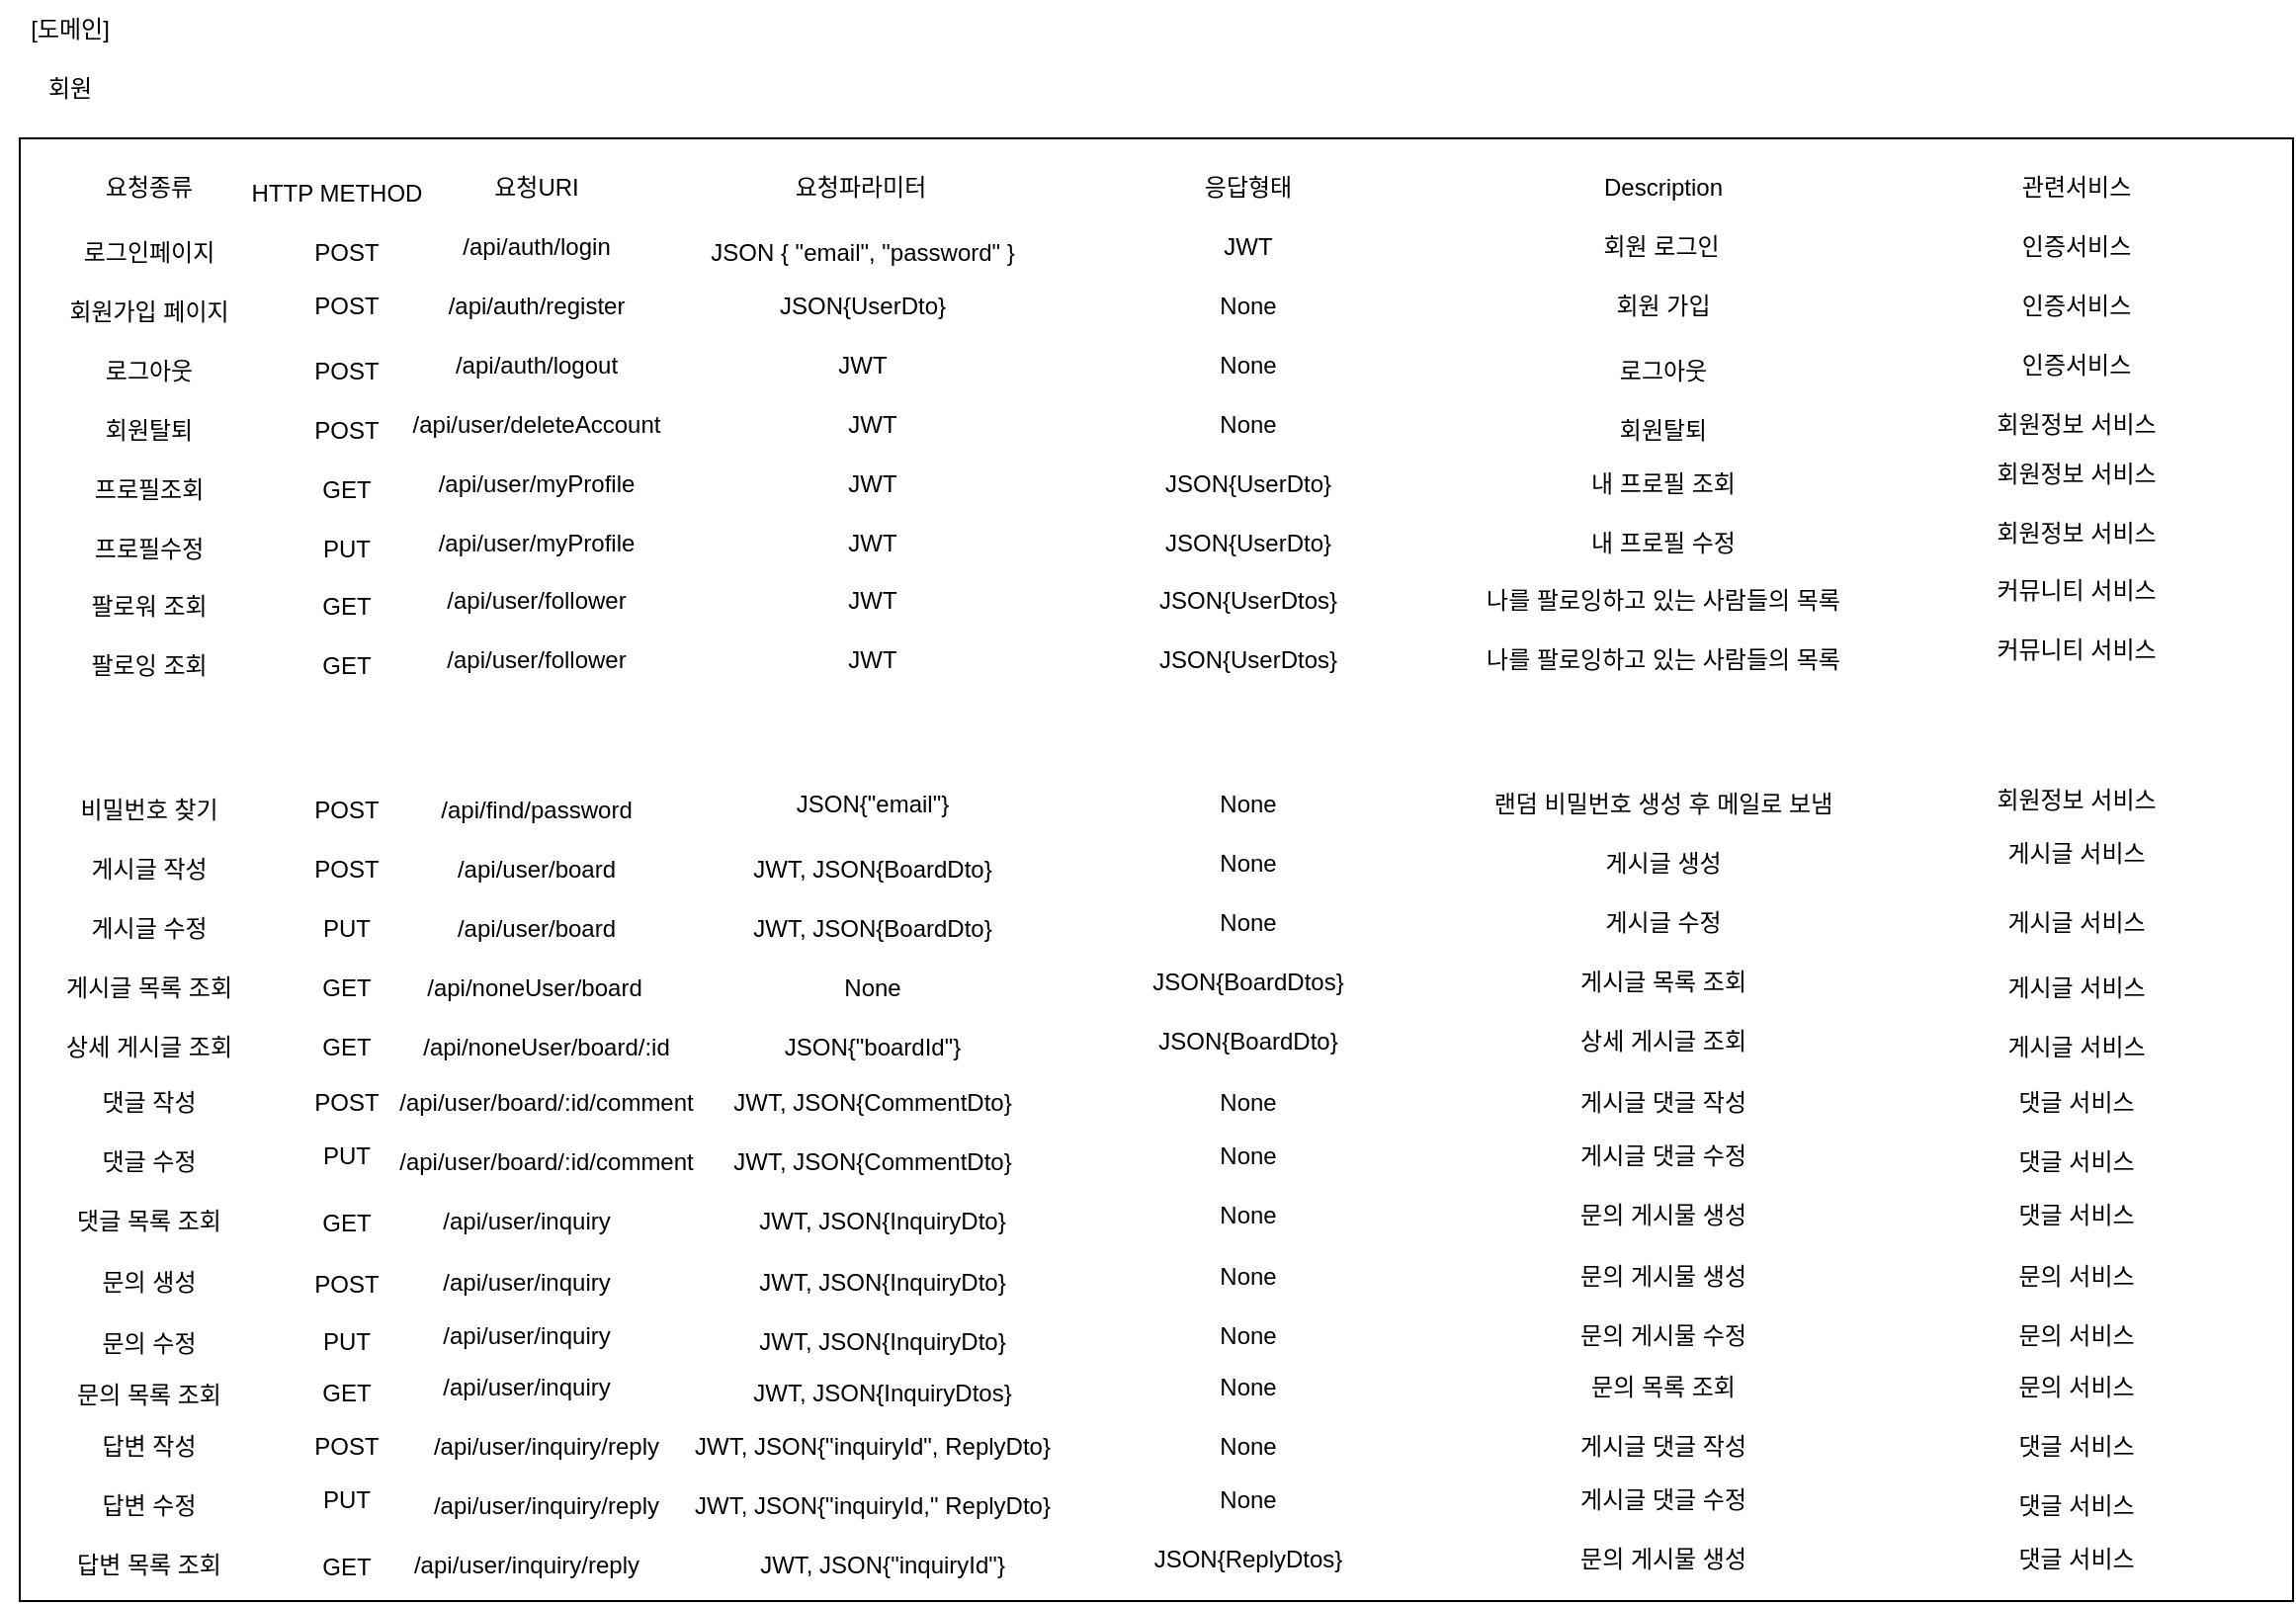 <mxfile version="24.6.4" type="device">
  <diagram name="페이지-1" id="4gEHgnbrqNebaChG7rm6">
    <mxGraphModel dx="1493" dy="843" grid="1" gridSize="10" guides="1" tooltips="1" connect="1" arrows="1" fold="1" page="1" pageScale="1" pageWidth="1600" pageHeight="900" math="0" shadow="0">
      <root>
        <mxCell id="0" />
        <mxCell id="1" parent="0" />
        <mxCell id="mRWL0Bqbvcu_I-rRUW5r-56" value="[도메인]" style="text;html=1;align=center;verticalAlign=middle;resizable=0;points=[];autosize=1;strokeColor=none;fillColor=none;" parent="1" vertex="1">
          <mxGeometry x="40" y="40" width="70" height="30" as="geometry" />
        </mxCell>
        <mxCell id="mRWL0Bqbvcu_I-rRUW5r-57" value="" style="rounded=0;whiteSpace=wrap;html=1;align=left;" parent="1" vertex="1">
          <mxGeometry x="50" y="110" width="1150" height="740" as="geometry" />
        </mxCell>
        <mxCell id="mRWL0Bqbvcu_I-rRUW5r-58" value="회원" style="text;html=1;align=center;verticalAlign=middle;resizable=0;points=[];autosize=1;strokeColor=none;fillColor=none;" parent="1" vertex="1">
          <mxGeometry x="50" y="70" width="50" height="30" as="geometry" />
        </mxCell>
        <mxCell id="mRWL0Bqbvcu_I-rRUW5r-59" value="요청종류" style="text;html=1;align=center;verticalAlign=middle;resizable=0;points=[];autosize=1;strokeColor=none;fillColor=none;" parent="1" vertex="1">
          <mxGeometry x="80" y="120" width="70" height="30" as="geometry" />
        </mxCell>
        <mxCell id="mRWL0Bqbvcu_I-rRUW5r-60" value="관련서비스" style="text;html=1;align=center;verticalAlign=middle;resizable=0;points=[];autosize=1;strokeColor=none;fillColor=none;" parent="1" vertex="1">
          <mxGeometry x="1050" y="120" width="80" height="30" as="geometry" />
        </mxCell>
        <mxCell id="mRWL0Bqbvcu_I-rRUW5r-61" value="요청URI" style="text;html=1;align=center;verticalAlign=middle;resizable=0;points=[];autosize=1;strokeColor=none;fillColor=none;" parent="1" vertex="1">
          <mxGeometry x="276" y="120" width="70" height="30" as="geometry" />
        </mxCell>
        <mxCell id="mRWL0Bqbvcu_I-rRUW5r-62" value="Description" style="text;html=1;align=center;verticalAlign=middle;resizable=0;points=[];autosize=1;strokeColor=none;fillColor=none;" parent="1" vertex="1">
          <mxGeometry x="841" y="120" width="80" height="30" as="geometry" />
        </mxCell>
        <mxCell id="mRWL0Bqbvcu_I-rRUW5r-63" value="요청파라미터" style="text;html=1;align=center;verticalAlign=middle;resizable=0;points=[];autosize=1;strokeColor=none;fillColor=none;" parent="1" vertex="1">
          <mxGeometry x="425" y="120" width="100" height="30" as="geometry" />
        </mxCell>
        <mxCell id="mRWL0Bqbvcu_I-rRUW5r-64" value="응답형태" style="text;html=1;align=center;verticalAlign=middle;resizable=0;points=[];autosize=1;strokeColor=none;fillColor=none;" parent="1" vertex="1">
          <mxGeometry x="636" y="120" width="70" height="30" as="geometry" />
        </mxCell>
        <mxCell id="mRWL0Bqbvcu_I-rRUW5r-65" value="인증서비스" style="text;html=1;align=center;verticalAlign=middle;resizable=0;points=[];autosize=1;strokeColor=none;fillColor=none;" parent="1" vertex="1">
          <mxGeometry x="1050" y="180" width="80" height="30" as="geometry" />
        </mxCell>
        <mxCell id="mRWL0Bqbvcu_I-rRUW5r-66" value="회원가입 페이지" style="text;html=1;align=center;verticalAlign=middle;resizable=0;points=[];autosize=1;strokeColor=none;fillColor=none;" parent="1" vertex="1">
          <mxGeometry x="65" y="183" width="100" height="30" as="geometry" />
        </mxCell>
        <mxCell id="mRWL0Bqbvcu_I-rRUW5r-67" value="/api/auth/register" style="text;html=1;align=center;verticalAlign=middle;resizable=0;points=[];autosize=1;strokeColor=none;fillColor=none;" parent="1" vertex="1">
          <mxGeometry x="256" y="180" width="110" height="30" as="geometry" />
        </mxCell>
        <mxCell id="mRWL0Bqbvcu_I-rRUW5r-68" value="JSON{UserDto}" style="text;html=1;align=center;verticalAlign=middle;resizable=0;points=[];autosize=1;strokeColor=none;fillColor=none;" parent="1" vertex="1">
          <mxGeometry x="421" y="180" width="110" height="30" as="geometry" />
        </mxCell>
        <mxCell id="mRWL0Bqbvcu_I-rRUW5r-69" value="None" style="text;html=1;align=center;verticalAlign=middle;resizable=0;points=[];autosize=1;strokeColor=none;fillColor=none;" parent="1" vertex="1">
          <mxGeometry x="646" y="180" width="50" height="30" as="geometry" />
        </mxCell>
        <mxCell id="mRWL0Bqbvcu_I-rRUW5r-70" value="&lt;div style=&quot;&quot;&gt;회원 가입&lt;/div&gt;" style="text;html=1;align=center;verticalAlign=middle;resizable=0;points=[];autosize=1;strokeColor=none;fillColor=none;" parent="1" vertex="1">
          <mxGeometry x="846" y="180" width="70" height="30" as="geometry" />
        </mxCell>
        <mxCell id="mRWL0Bqbvcu_I-rRUW5r-71" value="/api/auth/logout" style="text;html=1;align=center;verticalAlign=middle;resizable=0;points=[];autosize=1;strokeColor=none;fillColor=none;" parent="1" vertex="1">
          <mxGeometry x="256" y="210" width="110" height="30" as="geometry" />
        </mxCell>
        <mxCell id="mRWL0Bqbvcu_I-rRUW5r-72" value="JWT" style="text;html=1;align=center;verticalAlign=middle;resizable=0;points=[];autosize=1;strokeColor=none;fillColor=none;" parent="1" vertex="1">
          <mxGeometry x="451" y="210" width="50" height="30" as="geometry" />
        </mxCell>
        <mxCell id="mRWL0Bqbvcu_I-rRUW5r-73" value="None" style="text;html=1;align=center;verticalAlign=middle;resizable=0;points=[];autosize=1;strokeColor=none;fillColor=none;" parent="1" vertex="1">
          <mxGeometry x="646" y="210" width="50" height="30" as="geometry" />
        </mxCell>
        <mxCell id="mRWL0Bqbvcu_I-rRUW5r-74" value="로그아웃" style="text;html=1;align=center;verticalAlign=middle;resizable=0;points=[];autosize=1;strokeColor=none;fillColor=none;" parent="1" vertex="1">
          <mxGeometry x="846" y="213" width="70" height="30" as="geometry" />
        </mxCell>
        <mxCell id="mRWL0Bqbvcu_I-rRUW5r-75" value="인증서비스" style="text;html=1;align=center;verticalAlign=middle;resizable=0;points=[];autosize=1;strokeColor=none;fillColor=none;" parent="1" vertex="1">
          <mxGeometry x="1050" y="210" width="80" height="30" as="geometry" />
        </mxCell>
        <mxCell id="mRWL0Bqbvcu_I-rRUW5r-76" value="로그아웃" style="text;html=1;align=center;verticalAlign=middle;resizable=0;points=[];autosize=1;strokeColor=none;fillColor=none;" parent="1" vertex="1">
          <mxGeometry x="80" y="213" width="70" height="30" as="geometry" />
        </mxCell>
        <mxCell id="mRWL0Bqbvcu_I-rRUW5r-77" value="&lt;div style=&quot;text-align: start;&quot;&gt;/api/user/deleteAccount&lt;/div&gt;" style="text;html=1;align=center;verticalAlign=middle;resizable=0;points=[];autosize=1;strokeColor=none;fillColor=none;" parent="1" vertex="1">
          <mxGeometry x="236" y="240" width="150" height="30" as="geometry" />
        </mxCell>
        <mxCell id="mRWL0Bqbvcu_I-rRUW5r-78" value="JWT" style="text;html=1;align=center;verticalAlign=middle;resizable=0;points=[];autosize=1;strokeColor=none;fillColor=none;" parent="1" vertex="1">
          <mxGeometry x="456" y="240" width="50" height="30" as="geometry" />
        </mxCell>
        <mxCell id="mRWL0Bqbvcu_I-rRUW5r-79" value="None" style="text;html=1;align=center;verticalAlign=middle;resizable=0;points=[];autosize=1;strokeColor=none;fillColor=none;" parent="1" vertex="1">
          <mxGeometry x="646" y="240" width="50" height="30" as="geometry" />
        </mxCell>
        <mxCell id="mRWL0Bqbvcu_I-rRUW5r-80" value="회원탈퇴" style="text;html=1;align=center;verticalAlign=middle;resizable=0;points=[];autosize=1;strokeColor=none;fillColor=none;" parent="1" vertex="1">
          <mxGeometry x="846" y="243" width="70" height="30" as="geometry" />
        </mxCell>
        <mxCell id="mRWL0Bqbvcu_I-rRUW5r-81" value="회원정보 서비스" style="text;html=1;align=center;verticalAlign=middle;resizable=0;points=[];autosize=1;strokeColor=none;fillColor=none;" parent="1" vertex="1">
          <mxGeometry x="1040" y="240" width="100" height="30" as="geometry" />
        </mxCell>
        <mxCell id="mRWL0Bqbvcu_I-rRUW5r-82" value="회원탈퇴" style="text;html=1;align=center;verticalAlign=middle;resizable=0;points=[];autosize=1;strokeColor=none;fillColor=none;" parent="1" vertex="1">
          <mxGeometry x="80" y="243" width="70" height="30" as="geometry" />
        </mxCell>
        <mxCell id="mRWL0Bqbvcu_I-rRUW5r-83" value="/api/user/myProfile" style="text;html=1;align=center;verticalAlign=middle;resizable=0;points=[];autosize=1;strokeColor=none;fillColor=none;" parent="1" vertex="1">
          <mxGeometry x="251" y="270" width="120" height="30" as="geometry" />
        </mxCell>
        <mxCell id="mRWL0Bqbvcu_I-rRUW5r-84" value="내 프로필 조회" style="text;html=1;align=center;verticalAlign=middle;resizable=0;points=[];autosize=1;strokeColor=none;fillColor=none;" parent="1" vertex="1">
          <mxGeometry x="836" y="270" width="90" height="30" as="geometry" />
        </mxCell>
        <mxCell id="mRWL0Bqbvcu_I-rRUW5r-85" value="회원정보 서비스" style="text;html=1;align=center;verticalAlign=middle;resizable=0;points=[];autosize=1;strokeColor=none;fillColor=none;" parent="1" vertex="1">
          <mxGeometry x="1040" y="265" width="100" height="30" as="geometry" />
        </mxCell>
        <mxCell id="mRWL0Bqbvcu_I-rRUW5r-86" value="프로필조회" style="text;html=1;align=center;verticalAlign=middle;resizable=0;points=[];autosize=1;strokeColor=none;fillColor=none;" parent="1" vertex="1">
          <mxGeometry x="75" y="273" width="80" height="30" as="geometry" />
        </mxCell>
        <mxCell id="mRWL0Bqbvcu_I-rRUW5r-87" value="내 프로필 수정" style="text;html=1;align=center;verticalAlign=middle;resizable=0;points=[];autosize=1;strokeColor=none;fillColor=none;" parent="1" vertex="1">
          <mxGeometry x="836" y="300" width="90" height="30" as="geometry" />
        </mxCell>
        <mxCell id="mRWL0Bqbvcu_I-rRUW5r-88" value="/api/user/myProfile" style="text;html=1;align=center;verticalAlign=middle;resizable=0;points=[];autosize=1;strokeColor=none;fillColor=none;" parent="1" vertex="1">
          <mxGeometry x="251" y="300" width="120" height="30" as="geometry" />
        </mxCell>
        <mxCell id="mRWL0Bqbvcu_I-rRUW5r-89" value="회원정보 서비스" style="text;html=1;align=center;verticalAlign=middle;resizable=0;points=[];autosize=1;strokeColor=none;fillColor=none;" parent="1" vertex="1">
          <mxGeometry x="1040" y="295" width="100" height="30" as="geometry" />
        </mxCell>
        <mxCell id="mRWL0Bqbvcu_I-rRUW5r-90" value="프로필수정" style="text;html=1;align=center;verticalAlign=middle;resizable=0;points=[];autosize=1;strokeColor=none;fillColor=none;" parent="1" vertex="1">
          <mxGeometry x="75" y="303" width="80" height="30" as="geometry" />
        </mxCell>
        <mxCell id="mRWL0Bqbvcu_I-rRUW5r-91" value="랜덤 비밀번호 생성 후 메일로 보냄" style="text;html=1;align=center;verticalAlign=middle;resizable=0;points=[];autosize=1;strokeColor=none;fillColor=none;" parent="1" vertex="1">
          <mxGeometry x="786" y="432" width="190" height="30" as="geometry" />
        </mxCell>
        <mxCell id="mRWL0Bqbvcu_I-rRUW5r-92" value="/api/find/password" style="text;html=1;align=center;verticalAlign=middle;resizable=0;points=[];autosize=1;strokeColor=none;fillColor=none;" parent="1" vertex="1">
          <mxGeometry x="251" y="435" width="120" height="30" as="geometry" />
        </mxCell>
        <mxCell id="mRWL0Bqbvcu_I-rRUW5r-93" value="JSON{&quot;email&quot;}" style="text;html=1;align=center;verticalAlign=middle;resizable=0;points=[];autosize=1;strokeColor=none;fillColor=none;" parent="1" vertex="1">
          <mxGeometry x="431" y="432" width="100" height="30" as="geometry" />
        </mxCell>
        <mxCell id="mRWL0Bqbvcu_I-rRUW5r-94" value="회원정보 서비스" style="text;html=1;align=center;verticalAlign=middle;resizable=0;points=[];autosize=1;strokeColor=none;fillColor=none;" parent="1" vertex="1">
          <mxGeometry x="1040" y="430" width="100" height="30" as="geometry" />
        </mxCell>
        <mxCell id="mRWL0Bqbvcu_I-rRUW5r-95" value="비밀번호 찾기" style="text;html=1;align=center;verticalAlign=middle;resizable=0;points=[];autosize=1;strokeColor=none;fillColor=none;" parent="1" vertex="1">
          <mxGeometry x="70" y="435" width="90" height="30" as="geometry" />
        </mxCell>
        <mxCell id="mRWL0Bqbvcu_I-rRUW5r-96" value="JSON{UserDto}" style="text;html=1;align=center;verticalAlign=middle;resizable=0;points=[];autosize=1;strokeColor=none;fillColor=none;" parent="1" vertex="1">
          <mxGeometry x="616" y="300" width="110" height="30" as="geometry" />
        </mxCell>
        <mxCell id="mRWL0Bqbvcu_I-rRUW5r-97" value="게시글 생성" style="text;html=1;align=center;verticalAlign=middle;resizable=0;points=[];autosize=1;strokeColor=none;fillColor=none;" parent="1" vertex="1">
          <mxGeometry x="841" y="462" width="80" height="30" as="geometry" />
        </mxCell>
        <mxCell id="mRWL0Bqbvcu_I-rRUW5r-98" value="/api/user/board" style="text;html=1;align=center;verticalAlign=middle;resizable=0;points=[];autosize=1;strokeColor=none;fillColor=none;" parent="1" vertex="1">
          <mxGeometry x="261" y="465" width="100" height="30" as="geometry" />
        </mxCell>
        <mxCell id="mRWL0Bqbvcu_I-rRUW5r-99" value="JWT, JSON{BoardDto}" style="text;html=1;align=center;verticalAlign=middle;resizable=0;points=[];autosize=1;strokeColor=none;fillColor=none;" parent="1" vertex="1">
          <mxGeometry x="411" y="465" width="140" height="30" as="geometry" />
        </mxCell>
        <mxCell id="mRWL0Bqbvcu_I-rRUW5r-100" value="게시글 서비스" style="text;html=1;align=center;verticalAlign=middle;resizable=0;points=[];autosize=1;strokeColor=none;fillColor=none;" parent="1" vertex="1">
          <mxGeometry x="1045" y="457" width="90" height="30" as="geometry" />
        </mxCell>
        <mxCell id="mRWL0Bqbvcu_I-rRUW5r-101" value="게시글 작성" style="text;html=1;align=center;verticalAlign=middle;resizable=0;points=[];autosize=1;strokeColor=none;fillColor=none;" parent="1" vertex="1">
          <mxGeometry x="75" y="465" width="80" height="30" as="geometry" />
        </mxCell>
        <mxCell id="mRWL0Bqbvcu_I-rRUW5r-102" value="JWT" style="text;html=1;align=center;verticalAlign=middle;resizable=0;points=[];autosize=1;strokeColor=none;fillColor=none;" parent="1" vertex="1">
          <mxGeometry x="456" y="270" width="50" height="30" as="geometry" />
        </mxCell>
        <mxCell id="mRWL0Bqbvcu_I-rRUW5r-103" value="JWT" style="text;html=1;align=center;verticalAlign=middle;resizable=0;points=[];autosize=1;strokeColor=none;fillColor=none;" parent="1" vertex="1">
          <mxGeometry x="456" y="300" width="50" height="30" as="geometry" />
        </mxCell>
        <mxCell id="mRWL0Bqbvcu_I-rRUW5r-104" value="게시글 수정" style="text;html=1;align=center;verticalAlign=middle;resizable=0;points=[];autosize=1;strokeColor=none;fillColor=none;" parent="1" vertex="1">
          <mxGeometry x="841" y="492" width="80" height="30" as="geometry" />
        </mxCell>
        <mxCell id="mRWL0Bqbvcu_I-rRUW5r-105" value="/api/user/board" style="text;html=1;align=center;verticalAlign=middle;resizable=0;points=[];autosize=1;strokeColor=none;fillColor=none;" parent="1" vertex="1">
          <mxGeometry x="261" y="495" width="100" height="30" as="geometry" />
        </mxCell>
        <mxCell id="mRWL0Bqbvcu_I-rRUW5r-106" value="JWT, JSON{BoardDto}" style="text;html=1;align=center;verticalAlign=middle;resizable=0;points=[];autosize=1;strokeColor=none;fillColor=none;" parent="1" vertex="1">
          <mxGeometry x="411" y="495" width="140" height="30" as="geometry" />
        </mxCell>
        <mxCell id="mRWL0Bqbvcu_I-rRUW5r-107" value="게시글 서비스" style="text;html=1;align=center;verticalAlign=middle;resizable=0;points=[];autosize=1;strokeColor=none;fillColor=none;" parent="1" vertex="1">
          <mxGeometry x="1045" y="492" width="90" height="30" as="geometry" />
        </mxCell>
        <mxCell id="mRWL0Bqbvcu_I-rRUW5r-108" value="None" style="text;html=1;align=center;verticalAlign=middle;resizable=0;points=[];autosize=1;strokeColor=none;fillColor=none;" parent="1" vertex="1">
          <mxGeometry x="646" y="492" width="50" height="30" as="geometry" />
        </mxCell>
        <mxCell id="mRWL0Bqbvcu_I-rRUW5r-109" value="게시글 목록 조회" style="text;html=1;align=center;verticalAlign=middle;resizable=0;points=[];autosize=1;strokeColor=none;fillColor=none;" parent="1" vertex="1">
          <mxGeometry x="831" y="522" width="100" height="30" as="geometry" />
        </mxCell>
        <mxCell id="mRWL0Bqbvcu_I-rRUW5r-110" value="/api/noneUser/board" style="text;html=1;align=center;verticalAlign=middle;resizable=0;points=[];autosize=1;strokeColor=none;fillColor=none;" parent="1" vertex="1">
          <mxGeometry x="245" y="525" width="130" height="30" as="geometry" />
        </mxCell>
        <mxCell id="mRWL0Bqbvcu_I-rRUW5r-111" value="None" style="text;html=1;align=center;verticalAlign=middle;resizable=0;points=[];autosize=1;strokeColor=none;fillColor=none;" parent="1" vertex="1">
          <mxGeometry x="456" y="525" width="50" height="30" as="geometry" />
        </mxCell>
        <mxCell id="mRWL0Bqbvcu_I-rRUW5r-112" value="게시글 서비스" style="text;html=1;align=center;verticalAlign=middle;resizable=0;points=[];autosize=1;strokeColor=none;fillColor=none;" parent="1" vertex="1">
          <mxGeometry x="1045" y="525" width="90" height="30" as="geometry" />
        </mxCell>
        <mxCell id="mRWL0Bqbvcu_I-rRUW5r-113" value="게시글 목록 조회" style="text;html=1;align=center;verticalAlign=middle;resizable=0;points=[];autosize=1;strokeColor=none;fillColor=none;" parent="1" vertex="1">
          <mxGeometry x="65" y="525" width="100" height="30" as="geometry" />
        </mxCell>
        <mxCell id="mRWL0Bqbvcu_I-rRUW5r-114" value="JSON{BoardDtos}" style="text;html=1;align=center;verticalAlign=middle;resizable=0;points=[];autosize=1;strokeColor=none;fillColor=none;" parent="1" vertex="1">
          <mxGeometry x="611" y="522" width="120" height="30" as="geometry" />
        </mxCell>
        <mxCell id="mRWL0Bqbvcu_I-rRUW5r-115" value="게시글 수정" style="text;html=1;align=center;verticalAlign=middle;resizable=0;points=[];autosize=1;strokeColor=none;fillColor=none;" parent="1" vertex="1">
          <mxGeometry x="75" y="495" width="80" height="30" as="geometry" />
        </mxCell>
        <mxCell id="mRWL0Bqbvcu_I-rRUW5r-116" value="상세 게시글 조회" style="text;html=1;align=center;verticalAlign=middle;resizable=0;points=[];autosize=1;strokeColor=none;fillColor=none;" parent="1" vertex="1">
          <mxGeometry x="831" y="552" width="100" height="30" as="geometry" />
        </mxCell>
        <mxCell id="mRWL0Bqbvcu_I-rRUW5r-117" value="/api/noneUser/board/:id" style="text;html=1;align=center;verticalAlign=middle;resizable=0;points=[];autosize=1;strokeColor=none;fillColor=none;" parent="1" vertex="1">
          <mxGeometry x="241" y="555" width="150" height="30" as="geometry" />
        </mxCell>
        <mxCell id="mRWL0Bqbvcu_I-rRUW5r-118" value="JSON{&quot;boardId&quot;}" style="text;html=1;align=center;verticalAlign=middle;resizable=0;points=[];autosize=1;strokeColor=none;fillColor=none;" parent="1" vertex="1">
          <mxGeometry x="426" y="555" width="110" height="30" as="geometry" />
        </mxCell>
        <mxCell id="mRWL0Bqbvcu_I-rRUW5r-119" value="게시글 서비스" style="text;html=1;align=center;verticalAlign=middle;resizable=0;points=[];autosize=1;strokeColor=none;fillColor=none;" parent="1" vertex="1">
          <mxGeometry x="1045" y="555" width="90" height="30" as="geometry" />
        </mxCell>
        <mxCell id="mRWL0Bqbvcu_I-rRUW5r-120" value="상세 게시글 조회" style="text;html=1;align=center;verticalAlign=middle;resizable=0;points=[];autosize=1;strokeColor=none;fillColor=none;" parent="1" vertex="1">
          <mxGeometry x="65" y="555" width="100" height="30" as="geometry" />
        </mxCell>
        <mxCell id="mRWL0Bqbvcu_I-rRUW5r-121" value="JSON{BoardDto}" style="text;html=1;align=center;verticalAlign=middle;resizable=0;points=[];autosize=1;strokeColor=none;fillColor=none;" parent="1" vertex="1">
          <mxGeometry x="616" y="552" width="110" height="30" as="geometry" />
        </mxCell>
        <mxCell id="mRWL0Bqbvcu_I-rRUW5r-124" value="문의 게시물 생성" style="text;html=1;align=center;verticalAlign=middle;resizable=0;points=[];autosize=1;strokeColor=none;fillColor=none;" parent="1" vertex="1">
          <mxGeometry x="831" y="671" width="100" height="30" as="geometry" />
        </mxCell>
        <mxCell id="mRWL0Bqbvcu_I-rRUW5r-125" value="/api/user/inquiry" style="text;html=1;align=center;verticalAlign=middle;resizable=0;points=[];autosize=1;strokeColor=none;fillColor=none;" parent="1" vertex="1">
          <mxGeometry x="251" y="674" width="110" height="30" as="geometry" />
        </mxCell>
        <mxCell id="mRWL0Bqbvcu_I-rRUW5r-126" value="문의 서비스" style="text;html=1;align=center;verticalAlign=middle;resizable=0;points=[];autosize=1;strokeColor=none;fillColor=none;" parent="1" vertex="1">
          <mxGeometry x="1050" y="671" width="80" height="30" as="geometry" />
        </mxCell>
        <mxCell id="mRWL0Bqbvcu_I-rRUW5r-127" value="문의 생성" style="text;html=1;align=center;verticalAlign=middle;resizable=0;points=[];autosize=1;strokeColor=none;fillColor=none;" parent="1" vertex="1">
          <mxGeometry x="80" y="674" width="70" height="30" as="geometry" />
        </mxCell>
        <mxCell id="mRWL0Bqbvcu_I-rRUW5r-128" value="None" style="text;html=1;align=center;verticalAlign=middle;resizable=0;points=[];autosize=1;strokeColor=none;fillColor=none;" parent="1" vertex="1">
          <mxGeometry x="646" y="671" width="50" height="30" as="geometry" />
        </mxCell>
        <mxCell id="mRWL0Bqbvcu_I-rRUW5r-129" value="문의 게시물 수정" style="text;html=1;align=center;verticalAlign=middle;resizable=0;points=[];autosize=1;strokeColor=none;fillColor=none;" parent="1" vertex="1">
          <mxGeometry x="831" y="701" width="100" height="30" as="geometry" />
        </mxCell>
        <mxCell id="mRWL0Bqbvcu_I-rRUW5r-130" value="/api/user/inquiry" style="text;html=1;align=center;verticalAlign=middle;resizable=0;points=[];autosize=1;strokeColor=none;fillColor=none;" parent="1" vertex="1">
          <mxGeometry x="251" y="701" width="110" height="30" as="geometry" />
        </mxCell>
        <mxCell id="mRWL0Bqbvcu_I-rRUW5r-131" value="문의 서비스" style="text;html=1;align=center;verticalAlign=middle;resizable=0;points=[];autosize=1;strokeColor=none;fillColor=none;glass=1;" parent="1" vertex="1">
          <mxGeometry x="1050" y="701" width="80" height="30" as="geometry" />
        </mxCell>
        <mxCell id="mRWL0Bqbvcu_I-rRUW5r-132" value="문의 수정" style="text;html=1;align=center;verticalAlign=middle;resizable=0;points=[];autosize=1;strokeColor=none;fillColor=none;" parent="1" vertex="1">
          <mxGeometry x="80" y="705" width="70" height="30" as="geometry" />
        </mxCell>
        <mxCell id="mRWL0Bqbvcu_I-rRUW5r-133" value="None" style="text;html=1;align=center;verticalAlign=middle;resizable=0;points=[];autosize=1;strokeColor=none;fillColor=none;" parent="1" vertex="1">
          <mxGeometry x="646" y="701" width="50" height="30" as="geometry" />
        </mxCell>
        <mxCell id="mRWL0Bqbvcu_I-rRUW5r-143" value="JWT, JSON{InquiryDto}" style="text;html=1;align=center;verticalAlign=middle;resizable=0;points=[];autosize=1;strokeColor=none;fillColor=none;" parent="1" vertex="1">
          <mxGeometry x="411" y="674" width="150" height="30" as="geometry" />
        </mxCell>
        <mxCell id="mRWL0Bqbvcu_I-rRUW5r-144" value="JWT, JSON{InquiryDto}" style="text;html=1;align=center;verticalAlign=middle;resizable=0;points=[];autosize=1;strokeColor=none;fillColor=none;" parent="1" vertex="1">
          <mxGeometry x="411" y="704" width="150" height="30" as="geometry" />
        </mxCell>
        <mxCell id="mRWL0Bqbvcu_I-rRUW5r-222" value="&lt;span style=&quot;background-color: initial;&quot;&gt;None&lt;/span&gt;" style="text;html=1;align=center;verticalAlign=middle;resizable=0;points=[];autosize=1;strokeColor=none;fillColor=none;" parent="1" vertex="1">
          <mxGeometry x="646" y="432" width="50" height="30" as="geometry" />
        </mxCell>
        <mxCell id="mRWL0Bqbvcu_I-rRUW5r-223" value="None" style="text;html=1;align=center;verticalAlign=middle;resizable=0;points=[];autosize=1;strokeColor=none;fillColor=none;" parent="1" vertex="1">
          <mxGeometry x="646" y="462" width="50" height="30" as="geometry" />
        </mxCell>
        <mxCell id="mRWL0Bqbvcu_I-rRUW5r-242" value="JSON{UserDto}" style="text;html=1;align=center;verticalAlign=middle;resizable=0;points=[];autosize=1;strokeColor=none;fillColor=none;" parent="1" vertex="1">
          <mxGeometry x="616" y="270" width="110" height="30" as="geometry" />
        </mxCell>
        <mxCell id="mRWL0Bqbvcu_I-rRUW5r-243" value="로그인페이지" style="text;html=1;align=center;verticalAlign=middle;resizable=0;points=[];autosize=1;strokeColor=none;fillColor=none;" parent="1" vertex="1">
          <mxGeometry x="65" y="153" width="100" height="30" as="geometry" />
        </mxCell>
        <mxCell id="mRWL0Bqbvcu_I-rRUW5r-244" value="/api/auth/login" style="text;html=1;align=center;verticalAlign=middle;resizable=0;points=[];autosize=1;strokeColor=none;fillColor=none;" parent="1" vertex="1">
          <mxGeometry x="261" y="150" width="100" height="30" as="geometry" />
        </mxCell>
        <mxCell id="mRWL0Bqbvcu_I-rRUW5r-245" value="JSON { &quot;email&quot;, &quot;password&quot; }" style="text;html=1;align=center;verticalAlign=middle;resizable=0;points=[];autosize=1;strokeColor=none;fillColor=none;" parent="1" vertex="1">
          <mxGeometry x="386" y="153" width="180" height="30" as="geometry" />
        </mxCell>
        <mxCell id="mRWL0Bqbvcu_I-rRUW5r-246" value="JWT" style="text;html=1;align=center;verticalAlign=middle;resizable=0;points=[];autosize=1;strokeColor=none;fillColor=none;" parent="1" vertex="1">
          <mxGeometry x="646" y="150" width="50" height="30" as="geometry" />
        </mxCell>
        <mxCell id="mRWL0Bqbvcu_I-rRUW5r-247" value="회원 로그인" style="text;html=1;align=center;verticalAlign=middle;resizable=0;points=[];autosize=1;strokeColor=none;fillColor=none;" parent="1" vertex="1">
          <mxGeometry x="840" y="150" width="80" height="30" as="geometry" />
        </mxCell>
        <mxCell id="mRWL0Bqbvcu_I-rRUW5r-248" value="인증서비스" style="text;html=1;align=center;verticalAlign=middle;resizable=0;points=[];autosize=1;strokeColor=none;fillColor=none;" parent="1" vertex="1">
          <mxGeometry x="1050" y="150" width="80" height="30" as="geometry" />
        </mxCell>
        <mxCell id="dZYlwQeeD8JfPDn3CNtt-1" value="HTTP METHOD" style="text;html=1;align=center;verticalAlign=middle;resizable=0;points=[];autosize=1;strokeColor=none;fillColor=none;" parent="1" vertex="1">
          <mxGeometry x="155" y="123" width="110" height="30" as="geometry" />
        </mxCell>
        <mxCell id="dZYlwQeeD8JfPDn3CNtt-2" value="POST" style="text;html=1;align=center;verticalAlign=middle;resizable=0;points=[];autosize=1;strokeColor=none;fillColor=none;" parent="1" vertex="1">
          <mxGeometry x="185" y="153" width="60" height="30" as="geometry" />
        </mxCell>
        <mxCell id="dZYlwQeeD8JfPDn3CNtt-3" value="POST" style="text;html=1;align=center;verticalAlign=middle;resizable=0;points=[];autosize=1;strokeColor=none;fillColor=none;" parent="1" vertex="1">
          <mxGeometry x="185" y="180" width="60" height="30" as="geometry" />
        </mxCell>
        <mxCell id="dZYlwQeeD8JfPDn3CNtt-4" value="POST" style="text;html=1;align=center;verticalAlign=middle;resizable=0;points=[];autosize=1;strokeColor=none;fillColor=none;" parent="1" vertex="1">
          <mxGeometry x="185" y="213" width="60" height="30" as="geometry" />
        </mxCell>
        <mxCell id="dZYlwQeeD8JfPDn3CNtt-5" value="POST" style="text;html=1;align=center;verticalAlign=middle;resizable=0;points=[];autosize=1;strokeColor=none;fillColor=none;" parent="1" vertex="1">
          <mxGeometry x="185" y="243" width="60" height="30" as="geometry" />
        </mxCell>
        <mxCell id="dZYlwQeeD8JfPDn3CNtt-6" value="GET" style="text;html=1;align=center;verticalAlign=middle;resizable=0;points=[];autosize=1;strokeColor=none;fillColor=none;" parent="1" vertex="1">
          <mxGeometry x="190" y="273" width="50" height="30" as="geometry" />
        </mxCell>
        <mxCell id="dZYlwQeeD8JfPDn3CNtt-7" value="PUT" style="text;html=1;align=center;verticalAlign=middle;resizable=0;points=[];autosize=1;strokeColor=none;fillColor=none;" parent="1" vertex="1">
          <mxGeometry x="190" y="303" width="50" height="30" as="geometry" />
        </mxCell>
        <mxCell id="dZYlwQeeD8JfPDn3CNtt-8" value="POST" style="text;html=1;align=center;verticalAlign=middle;resizable=0;points=[];autosize=1;strokeColor=none;fillColor=none;" parent="1" vertex="1">
          <mxGeometry x="185" y="435" width="60" height="30" as="geometry" />
        </mxCell>
        <mxCell id="dZYlwQeeD8JfPDn3CNtt-9" value="POST" style="text;html=1;align=center;verticalAlign=middle;resizable=0;points=[];autosize=1;strokeColor=none;fillColor=none;" parent="1" vertex="1">
          <mxGeometry x="185" y="465" width="60" height="30" as="geometry" />
        </mxCell>
        <mxCell id="dZYlwQeeD8JfPDn3CNtt-10" value="PUT" style="text;html=1;align=center;verticalAlign=middle;resizable=0;points=[];autosize=1;strokeColor=none;fillColor=none;" parent="1" vertex="1">
          <mxGeometry x="190" y="495" width="50" height="30" as="geometry" />
        </mxCell>
        <mxCell id="dZYlwQeeD8JfPDn3CNtt-11" value="GET" style="text;html=1;align=center;verticalAlign=middle;resizable=0;points=[];autosize=1;strokeColor=none;fillColor=none;" parent="1" vertex="1">
          <mxGeometry x="190" y="525" width="50" height="30" as="geometry" />
        </mxCell>
        <mxCell id="dZYlwQeeD8JfPDn3CNtt-12" value="GET" style="text;html=1;align=center;verticalAlign=middle;resizable=0;points=[];autosize=1;strokeColor=none;fillColor=none;" parent="1" vertex="1">
          <mxGeometry x="190" y="555" width="50" height="30" as="geometry" />
        </mxCell>
        <mxCell id="dZYlwQeeD8JfPDn3CNtt-13" value="게시글 댓글 작성" style="text;html=1;align=center;verticalAlign=middle;resizable=0;points=[];autosize=1;strokeColor=none;fillColor=none;" parent="1" vertex="1">
          <mxGeometry x="831" y="583" width="100" height="30" as="geometry" />
        </mxCell>
        <mxCell id="dZYlwQeeD8JfPDn3CNtt-14" value="/api/user/board/:id/comment" style="text;html=1;align=center;verticalAlign=middle;resizable=0;points=[];autosize=1;strokeColor=none;fillColor=none;" parent="1" vertex="1">
          <mxGeometry x="231" y="583" width="170" height="30" as="geometry" />
        </mxCell>
        <mxCell id="dZYlwQeeD8JfPDn3CNtt-15" value="JWT, JSON{CommentDto}" style="text;html=1;align=center;verticalAlign=middle;resizable=0;points=[];autosize=1;strokeColor=none;fillColor=none;" parent="1" vertex="1">
          <mxGeometry x="401" y="583" width="160" height="30" as="geometry" />
        </mxCell>
        <mxCell id="dZYlwQeeD8JfPDn3CNtt-16" value="댓글 서비스" style="text;html=1;align=center;verticalAlign=middle;resizable=0;points=[];autosize=1;strokeColor=none;fillColor=none;" parent="1" vertex="1">
          <mxGeometry x="1050" y="583" width="80" height="30" as="geometry" />
        </mxCell>
        <mxCell id="dZYlwQeeD8JfPDn3CNtt-17" value="댓글 작성" style="text;html=1;align=center;verticalAlign=middle;resizable=0;points=[];autosize=1;strokeColor=none;fillColor=none;" parent="1" vertex="1">
          <mxGeometry x="80" y="583" width="70" height="30" as="geometry" />
        </mxCell>
        <mxCell id="dZYlwQeeD8JfPDn3CNtt-18" value="None" style="text;html=1;align=center;verticalAlign=middle;resizable=0;points=[];autosize=1;strokeColor=none;fillColor=none;" parent="1" vertex="1">
          <mxGeometry x="646" y="583" width="50" height="30" as="geometry" />
        </mxCell>
        <mxCell id="dZYlwQeeD8JfPDn3CNtt-19" value="POST" style="text;html=1;align=center;verticalAlign=middle;resizable=0;points=[];autosize=1;strokeColor=none;fillColor=none;" parent="1" vertex="1">
          <mxGeometry x="185" y="583" width="60" height="30" as="geometry" />
        </mxCell>
        <mxCell id="dZYlwQeeD8JfPDn3CNtt-20" value="게시글 댓글 수정" style="text;html=1;align=center;verticalAlign=middle;resizable=0;points=[];autosize=1;strokeColor=none;fillColor=none;" parent="1" vertex="1">
          <mxGeometry x="831" y="610" width="100" height="30" as="geometry" />
        </mxCell>
        <mxCell id="dZYlwQeeD8JfPDn3CNtt-21" value="/api/user/board/:id/comment" style="text;html=1;align=center;verticalAlign=middle;resizable=0;points=[];autosize=1;strokeColor=none;fillColor=none;" parent="1" vertex="1">
          <mxGeometry x="231" y="613" width="170" height="30" as="geometry" />
        </mxCell>
        <mxCell id="dZYlwQeeD8JfPDn3CNtt-22" value="JWT, JSON{CommentDto}" style="text;html=1;align=center;verticalAlign=middle;resizable=0;points=[];autosize=1;strokeColor=none;fillColor=none;" parent="1" vertex="1">
          <mxGeometry x="401" y="613" width="160" height="30" as="geometry" />
        </mxCell>
        <mxCell id="dZYlwQeeD8JfPDn3CNtt-23" value="댓글 서비스" style="text;html=1;align=center;verticalAlign=middle;resizable=0;points=[];autosize=1;strokeColor=none;fillColor=none;" parent="1" vertex="1">
          <mxGeometry x="1050" y="613" width="80" height="30" as="geometry" />
        </mxCell>
        <mxCell id="dZYlwQeeD8JfPDn3CNtt-24" value="댓글 수정" style="text;html=1;align=center;verticalAlign=middle;resizable=0;points=[];autosize=1;strokeColor=none;fillColor=none;" parent="1" vertex="1">
          <mxGeometry x="80" y="613" width="70" height="30" as="geometry" />
        </mxCell>
        <mxCell id="dZYlwQeeD8JfPDn3CNtt-25" value="None" style="text;html=1;align=center;verticalAlign=middle;resizable=0;points=[];autosize=1;strokeColor=none;fillColor=none;" parent="1" vertex="1">
          <mxGeometry x="646" y="610" width="50" height="30" as="geometry" />
        </mxCell>
        <mxCell id="dZYlwQeeD8JfPDn3CNtt-26" value="PUT" style="text;html=1;align=center;verticalAlign=middle;resizable=0;points=[];autosize=1;strokeColor=none;fillColor=none;" parent="1" vertex="1">
          <mxGeometry x="190" y="610" width="50" height="30" as="geometry" />
        </mxCell>
        <mxCell id="dZYlwQeeD8JfPDn3CNtt-27" value="POST" style="text;html=1;align=center;verticalAlign=middle;resizable=0;points=[];autosize=1;strokeColor=none;fillColor=none;" parent="1" vertex="1">
          <mxGeometry x="185" y="675" width="60" height="30" as="geometry" />
        </mxCell>
        <mxCell id="dZYlwQeeD8JfPDn3CNtt-28" value="PUT" style="text;html=1;align=center;verticalAlign=middle;resizable=0;points=[];autosize=1;strokeColor=none;fillColor=none;" parent="1" vertex="1">
          <mxGeometry x="190" y="704" width="50" height="30" as="geometry" />
        </mxCell>
        <mxCell id="QurQdiZezFDKq5seHehC-1" value="나를 팔로잉하고 있는 사람들의 목록" style="text;html=1;align=center;verticalAlign=middle;resizable=0;points=[];autosize=1;strokeColor=none;fillColor=none;" parent="1" vertex="1">
          <mxGeometry x="786" y="329" width="190" height="30" as="geometry" />
        </mxCell>
        <mxCell id="QurQdiZezFDKq5seHehC-2" value="/api/user/follower" style="text;html=1;align=center;verticalAlign=middle;resizable=0;points=[];autosize=1;strokeColor=none;fillColor=none;" parent="1" vertex="1">
          <mxGeometry x="256" y="329" width="110" height="30" as="geometry" />
        </mxCell>
        <mxCell id="QurQdiZezFDKq5seHehC-3" value="커뮤니티 서비스" style="text;html=1;align=center;verticalAlign=middle;resizable=0;points=[];autosize=1;strokeColor=none;fillColor=none;" parent="1" vertex="1">
          <mxGeometry x="1040" y="324" width="100" height="30" as="geometry" />
        </mxCell>
        <mxCell id="QurQdiZezFDKq5seHehC-4" value="팔로워 조회" style="text;html=1;align=center;verticalAlign=middle;resizable=0;points=[];autosize=1;strokeColor=none;fillColor=none;" parent="1" vertex="1">
          <mxGeometry x="75" y="332" width="80" height="30" as="geometry" />
        </mxCell>
        <mxCell id="QurQdiZezFDKq5seHehC-5" value="JSON{UserDtos}" style="text;html=1;align=center;verticalAlign=middle;resizable=0;points=[];autosize=1;strokeColor=none;fillColor=none;" parent="1" vertex="1">
          <mxGeometry x="616" y="329" width="110" height="30" as="geometry" />
        </mxCell>
        <mxCell id="QurQdiZezFDKq5seHehC-6" value="JWT" style="text;html=1;align=center;verticalAlign=middle;resizable=0;points=[];autosize=1;strokeColor=none;fillColor=none;" parent="1" vertex="1">
          <mxGeometry x="456" y="329" width="50" height="30" as="geometry" />
        </mxCell>
        <mxCell id="QurQdiZezFDKq5seHehC-7" value="GET" style="text;html=1;align=center;verticalAlign=middle;resizable=0;points=[];autosize=1;strokeColor=none;fillColor=none;" parent="1" vertex="1">
          <mxGeometry x="190" y="332" width="50" height="30" as="geometry" />
        </mxCell>
        <mxCell id="QurQdiZezFDKq5seHehC-8" value="나를 팔로잉하고 있는 사람들의 목록" style="text;html=1;align=center;verticalAlign=middle;resizable=0;points=[];autosize=1;strokeColor=none;fillColor=none;" parent="1" vertex="1">
          <mxGeometry x="786" y="359" width="190" height="30" as="geometry" />
        </mxCell>
        <mxCell id="QurQdiZezFDKq5seHehC-9" value="/api/user/follower" style="text;html=1;align=center;verticalAlign=middle;resizable=0;points=[];autosize=1;strokeColor=none;fillColor=none;" parent="1" vertex="1">
          <mxGeometry x="256" y="359" width="110" height="30" as="geometry" />
        </mxCell>
        <mxCell id="QurQdiZezFDKq5seHehC-10" value="커뮤니티 서비스" style="text;html=1;align=center;verticalAlign=middle;resizable=0;points=[];autosize=1;strokeColor=none;fillColor=none;" parent="1" vertex="1">
          <mxGeometry x="1040" y="354" width="100" height="30" as="geometry" />
        </mxCell>
        <mxCell id="QurQdiZezFDKq5seHehC-11" value="팔로잉 조회" style="text;html=1;align=center;verticalAlign=middle;resizable=0;points=[];autosize=1;strokeColor=none;fillColor=none;" parent="1" vertex="1">
          <mxGeometry x="75" y="362" width="80" height="30" as="geometry" />
        </mxCell>
        <mxCell id="QurQdiZezFDKq5seHehC-12" value="JSON{UserDtos}" style="text;html=1;align=center;verticalAlign=middle;resizable=0;points=[];autosize=1;strokeColor=none;fillColor=none;" parent="1" vertex="1">
          <mxGeometry x="616" y="359" width="110" height="30" as="geometry" />
        </mxCell>
        <mxCell id="QurQdiZezFDKq5seHehC-13" value="JWT" style="text;html=1;align=center;verticalAlign=middle;resizable=0;points=[];autosize=1;strokeColor=none;fillColor=none;" parent="1" vertex="1">
          <mxGeometry x="456" y="359" width="50" height="30" as="geometry" />
        </mxCell>
        <mxCell id="QurQdiZezFDKq5seHehC-14" value="GET" style="text;html=1;align=center;verticalAlign=middle;resizable=0;points=[];autosize=1;strokeColor=none;fillColor=none;" parent="1" vertex="1">
          <mxGeometry x="190" y="362" width="50" height="30" as="geometry" />
        </mxCell>
        <mxCell id="QurQdiZezFDKq5seHehC-15" value="문의 목록 조회" style="text;html=1;align=center;verticalAlign=middle;resizable=0;points=[];autosize=1;strokeColor=none;fillColor=none;" parent="1" vertex="1">
          <mxGeometry x="836" y="727" width="90" height="30" as="geometry" />
        </mxCell>
        <mxCell id="QurQdiZezFDKq5seHehC-16" value="/api/user/inquiry" style="text;html=1;align=center;verticalAlign=middle;resizable=0;points=[];autosize=1;strokeColor=none;fillColor=none;" parent="1" vertex="1">
          <mxGeometry x="251" y="727" width="110" height="30" as="geometry" />
        </mxCell>
        <mxCell id="QurQdiZezFDKq5seHehC-17" value="문의 서비스" style="text;html=1;align=center;verticalAlign=middle;resizable=0;points=[];autosize=1;strokeColor=none;fillColor=none;glass=1;" parent="1" vertex="1">
          <mxGeometry x="1050" y="727" width="80" height="30" as="geometry" />
        </mxCell>
        <mxCell id="QurQdiZezFDKq5seHehC-18" value="문의 목록 조회" style="text;html=1;align=center;verticalAlign=middle;resizable=0;points=[];autosize=1;strokeColor=none;fillColor=none;" parent="1" vertex="1">
          <mxGeometry x="70" y="731" width="90" height="30" as="geometry" />
        </mxCell>
        <mxCell id="QurQdiZezFDKq5seHehC-19" value="None" style="text;html=1;align=center;verticalAlign=middle;resizable=0;points=[];autosize=1;strokeColor=none;fillColor=none;" parent="1" vertex="1">
          <mxGeometry x="646" y="727" width="50" height="30" as="geometry" />
        </mxCell>
        <mxCell id="QurQdiZezFDKq5seHehC-20" value="JWT, JSON{InquiryDtos}" style="text;html=1;align=center;verticalAlign=middle;resizable=0;points=[];autosize=1;strokeColor=none;fillColor=none;" parent="1" vertex="1">
          <mxGeometry x="411" y="730" width="150" height="30" as="geometry" />
        </mxCell>
        <mxCell id="QurQdiZezFDKq5seHehC-21" value="GET" style="text;html=1;align=center;verticalAlign=middle;resizable=0;points=[];autosize=1;strokeColor=none;fillColor=none;" parent="1" vertex="1">
          <mxGeometry x="190" y="730" width="50" height="30" as="geometry" />
        </mxCell>
        <mxCell id="QurQdiZezFDKq5seHehC-22" value="문의 게시물 생성" style="text;html=1;align=center;verticalAlign=middle;resizable=0;points=[];autosize=1;strokeColor=none;fillColor=none;" parent="1" vertex="1">
          <mxGeometry x="831" y="640" width="100" height="30" as="geometry" />
        </mxCell>
        <mxCell id="QurQdiZezFDKq5seHehC-23" value="/api/user/inquiry" style="text;html=1;align=center;verticalAlign=middle;resizable=0;points=[];autosize=1;strokeColor=none;fillColor=none;" parent="1" vertex="1">
          <mxGeometry x="251" y="643" width="110" height="30" as="geometry" />
        </mxCell>
        <mxCell id="QurQdiZezFDKq5seHehC-24" value="댓글 서비스" style="text;html=1;align=center;verticalAlign=middle;resizable=0;points=[];autosize=1;strokeColor=none;fillColor=none;" parent="1" vertex="1">
          <mxGeometry x="1050" y="640" width="80" height="30" as="geometry" />
        </mxCell>
        <mxCell id="QurQdiZezFDKq5seHehC-25" value="댓글 목록 조회" style="text;html=1;align=center;verticalAlign=middle;resizable=0;points=[];autosize=1;strokeColor=none;fillColor=none;" parent="1" vertex="1">
          <mxGeometry x="70" y="643" width="90" height="30" as="geometry" />
        </mxCell>
        <mxCell id="QurQdiZezFDKq5seHehC-26" value="None" style="text;html=1;align=center;verticalAlign=middle;resizable=0;points=[];autosize=1;strokeColor=none;fillColor=none;" parent="1" vertex="1">
          <mxGeometry x="646" y="640" width="50" height="30" as="geometry" />
        </mxCell>
        <mxCell id="QurQdiZezFDKq5seHehC-27" value="JWT, JSON{InquiryDto}" style="text;html=1;align=center;verticalAlign=middle;resizable=0;points=[];autosize=1;strokeColor=none;fillColor=none;" parent="1" vertex="1">
          <mxGeometry x="411" y="643" width="150" height="30" as="geometry" />
        </mxCell>
        <mxCell id="QurQdiZezFDKq5seHehC-28" value="GET" style="text;html=1;align=center;verticalAlign=middle;resizable=0;points=[];autosize=1;strokeColor=none;fillColor=none;" parent="1" vertex="1">
          <mxGeometry x="190" y="644" width="50" height="30" as="geometry" />
        </mxCell>
        <mxCell id="QurQdiZezFDKq5seHehC-29" value="게시글 댓글 작성" style="text;html=1;align=center;verticalAlign=middle;resizable=0;points=[];autosize=1;strokeColor=none;fillColor=none;" parent="1" vertex="1">
          <mxGeometry x="831" y="757" width="100" height="30" as="geometry" />
        </mxCell>
        <mxCell id="QurQdiZezFDKq5seHehC-30" value="/api/user/inquiry/reply" style="text;html=1;align=center;verticalAlign=middle;resizable=0;points=[];autosize=1;strokeColor=none;fillColor=none;" parent="1" vertex="1">
          <mxGeometry x="246" y="757" width="140" height="30" as="geometry" />
        </mxCell>
        <mxCell id="QurQdiZezFDKq5seHehC-31" value="JWT, JSON{&quot;inquiryId&quot;, ReplyDto}" style="text;html=1;align=center;verticalAlign=middle;resizable=0;points=[];autosize=1;strokeColor=none;fillColor=none;" parent="1" vertex="1">
          <mxGeometry x="381" y="757" width="200" height="30" as="geometry" />
        </mxCell>
        <mxCell id="QurQdiZezFDKq5seHehC-32" value="댓글 서비스" style="text;html=1;align=center;verticalAlign=middle;resizable=0;points=[];autosize=1;strokeColor=none;fillColor=none;" parent="1" vertex="1">
          <mxGeometry x="1050" y="757" width="80" height="30" as="geometry" />
        </mxCell>
        <mxCell id="QurQdiZezFDKq5seHehC-33" value="답변 작성" style="text;html=1;align=center;verticalAlign=middle;resizable=0;points=[];autosize=1;strokeColor=none;fillColor=none;" parent="1" vertex="1">
          <mxGeometry x="80" y="757" width="70" height="30" as="geometry" />
        </mxCell>
        <mxCell id="QurQdiZezFDKq5seHehC-34" value="None" style="text;html=1;align=center;verticalAlign=middle;resizable=0;points=[];autosize=1;strokeColor=none;fillColor=none;" parent="1" vertex="1">
          <mxGeometry x="646" y="757" width="50" height="30" as="geometry" />
        </mxCell>
        <mxCell id="QurQdiZezFDKq5seHehC-35" value="POST" style="text;html=1;align=center;verticalAlign=middle;resizable=0;points=[];autosize=1;strokeColor=none;fillColor=none;" parent="1" vertex="1">
          <mxGeometry x="185" y="757" width="60" height="30" as="geometry" />
        </mxCell>
        <mxCell id="QurQdiZezFDKq5seHehC-36" value="게시글 댓글 수정" style="text;html=1;align=center;verticalAlign=middle;resizable=0;points=[];autosize=1;strokeColor=none;fillColor=none;" parent="1" vertex="1">
          <mxGeometry x="831" y="784" width="100" height="30" as="geometry" />
        </mxCell>
        <mxCell id="QurQdiZezFDKq5seHehC-37" value="/api/user/inquiry/reply" style="text;html=1;align=center;verticalAlign=middle;resizable=0;points=[];autosize=1;strokeColor=none;fillColor=none;" parent="1" vertex="1">
          <mxGeometry x="246" y="787" width="140" height="30" as="geometry" />
        </mxCell>
        <mxCell id="QurQdiZezFDKq5seHehC-38" value="JWT, JSON{&quot;inquiryId,&quot; ReplyDto}" style="text;html=1;align=center;verticalAlign=middle;resizable=0;points=[];autosize=1;strokeColor=none;fillColor=none;" parent="1" vertex="1">
          <mxGeometry x="381" y="787" width="200" height="30" as="geometry" />
        </mxCell>
        <mxCell id="QurQdiZezFDKq5seHehC-39" value="댓글 서비스" style="text;html=1;align=center;verticalAlign=middle;resizable=0;points=[];autosize=1;strokeColor=none;fillColor=none;" parent="1" vertex="1">
          <mxGeometry x="1050" y="787" width="80" height="30" as="geometry" />
        </mxCell>
        <mxCell id="QurQdiZezFDKq5seHehC-40" value="답변 수정" style="text;html=1;align=center;verticalAlign=middle;resizable=0;points=[];autosize=1;strokeColor=none;fillColor=none;" parent="1" vertex="1">
          <mxGeometry x="80" y="787" width="70" height="30" as="geometry" />
        </mxCell>
        <mxCell id="QurQdiZezFDKq5seHehC-41" value="None" style="text;html=1;align=center;verticalAlign=middle;resizable=0;points=[];autosize=1;strokeColor=none;fillColor=none;" parent="1" vertex="1">
          <mxGeometry x="646" y="784" width="50" height="30" as="geometry" />
        </mxCell>
        <mxCell id="QurQdiZezFDKq5seHehC-42" value="PUT" style="text;html=1;align=center;verticalAlign=middle;resizable=0;points=[];autosize=1;strokeColor=none;fillColor=none;" parent="1" vertex="1">
          <mxGeometry x="190" y="784" width="50" height="30" as="geometry" />
        </mxCell>
        <mxCell id="QurQdiZezFDKq5seHehC-43" value="문의 게시물 생성" style="text;html=1;align=center;verticalAlign=middle;resizable=0;points=[];autosize=1;strokeColor=none;fillColor=none;" parent="1" vertex="1">
          <mxGeometry x="831" y="814" width="100" height="30" as="geometry" />
        </mxCell>
        <mxCell id="QurQdiZezFDKq5seHehC-44" value="/api/user/inquiry/reply" style="text;html=1;align=center;verticalAlign=middle;resizable=0;points=[];autosize=1;strokeColor=none;fillColor=none;" parent="1" vertex="1">
          <mxGeometry x="236" y="817" width="140" height="30" as="geometry" />
        </mxCell>
        <mxCell id="QurQdiZezFDKq5seHehC-45" value="댓글 서비스" style="text;html=1;align=center;verticalAlign=middle;resizable=0;points=[];autosize=1;strokeColor=none;fillColor=none;" parent="1" vertex="1">
          <mxGeometry x="1050" y="814" width="80" height="30" as="geometry" />
        </mxCell>
        <mxCell id="QurQdiZezFDKq5seHehC-46" value="답변 목록 조회" style="text;html=1;align=center;verticalAlign=middle;resizable=0;points=[];autosize=1;strokeColor=none;fillColor=none;" parent="1" vertex="1">
          <mxGeometry x="70" y="817" width="90" height="30" as="geometry" />
        </mxCell>
        <mxCell id="QurQdiZezFDKq5seHehC-47" value="JSON{ReplyDtos}" style="text;html=1;align=center;verticalAlign=middle;resizable=0;points=[];autosize=1;strokeColor=none;fillColor=none;" parent="1" vertex="1">
          <mxGeometry x="611" y="814" width="120" height="30" as="geometry" />
        </mxCell>
        <mxCell id="QurQdiZezFDKq5seHehC-48" value="JWT, JSON{&quot;inquiryId&quot;}" style="text;html=1;align=center;verticalAlign=middle;resizable=0;points=[];autosize=1;strokeColor=none;fillColor=none;" parent="1" vertex="1">
          <mxGeometry x="411" y="817" width="150" height="30" as="geometry" />
        </mxCell>
        <mxCell id="QurQdiZezFDKq5seHehC-49" value="GET" style="text;html=1;align=center;verticalAlign=middle;resizable=0;points=[];autosize=1;strokeColor=none;fillColor=none;" parent="1" vertex="1">
          <mxGeometry x="190" y="818" width="50" height="30" as="geometry" />
        </mxCell>
      </root>
    </mxGraphModel>
  </diagram>
</mxfile>
